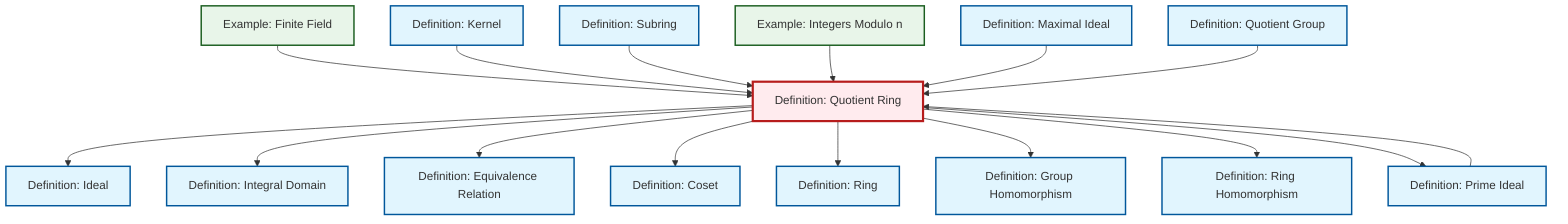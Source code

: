graph TD
    classDef definition fill:#e1f5fe,stroke:#01579b,stroke-width:2px
    classDef theorem fill:#f3e5f5,stroke:#4a148c,stroke-width:2px
    classDef axiom fill:#fff3e0,stroke:#e65100,stroke-width:2px
    classDef example fill:#e8f5e9,stroke:#1b5e20,stroke-width:2px
    classDef current fill:#ffebee,stroke:#b71c1c,stroke-width:3px
    def-coset["Definition: Coset"]:::definition
    def-quotient-ring["Definition: Quotient Ring"]:::definition
    def-ring-homomorphism["Definition: Ring Homomorphism"]:::definition
    def-maximal-ideal["Definition: Maximal Ideal"]:::definition
    def-prime-ideal["Definition: Prime Ideal"]:::definition
    def-quotient-group["Definition: Quotient Group"]:::definition
    def-equivalence-relation["Definition: Equivalence Relation"]:::definition
    def-ring["Definition: Ring"]:::definition
    def-ideal["Definition: Ideal"]:::definition
    def-kernel["Definition: Kernel"]:::definition
    def-subring["Definition: Subring"]:::definition
    def-homomorphism["Definition: Group Homomorphism"]:::definition
    def-integral-domain["Definition: Integral Domain"]:::definition
    ex-finite-field["Example: Finite Field"]:::example
    ex-quotient-integers-mod-n["Example: Integers Modulo n"]:::example
    def-quotient-ring --> def-ideal
    def-quotient-ring --> def-integral-domain
    ex-finite-field --> def-quotient-ring
    def-quotient-ring --> def-equivalence-relation
    def-kernel --> def-quotient-ring
    def-subring --> def-quotient-ring
    ex-quotient-integers-mod-n --> def-quotient-ring
    def-maximal-ideal --> def-quotient-ring
    def-quotient-ring --> def-coset
    def-quotient-ring --> def-ring
    def-quotient-group --> def-quotient-ring
    def-quotient-ring --> def-homomorphism
    def-quotient-ring --> def-ring-homomorphism
    def-quotient-ring --> def-prime-ideal
    def-prime-ideal --> def-quotient-ring
    class def-quotient-ring current